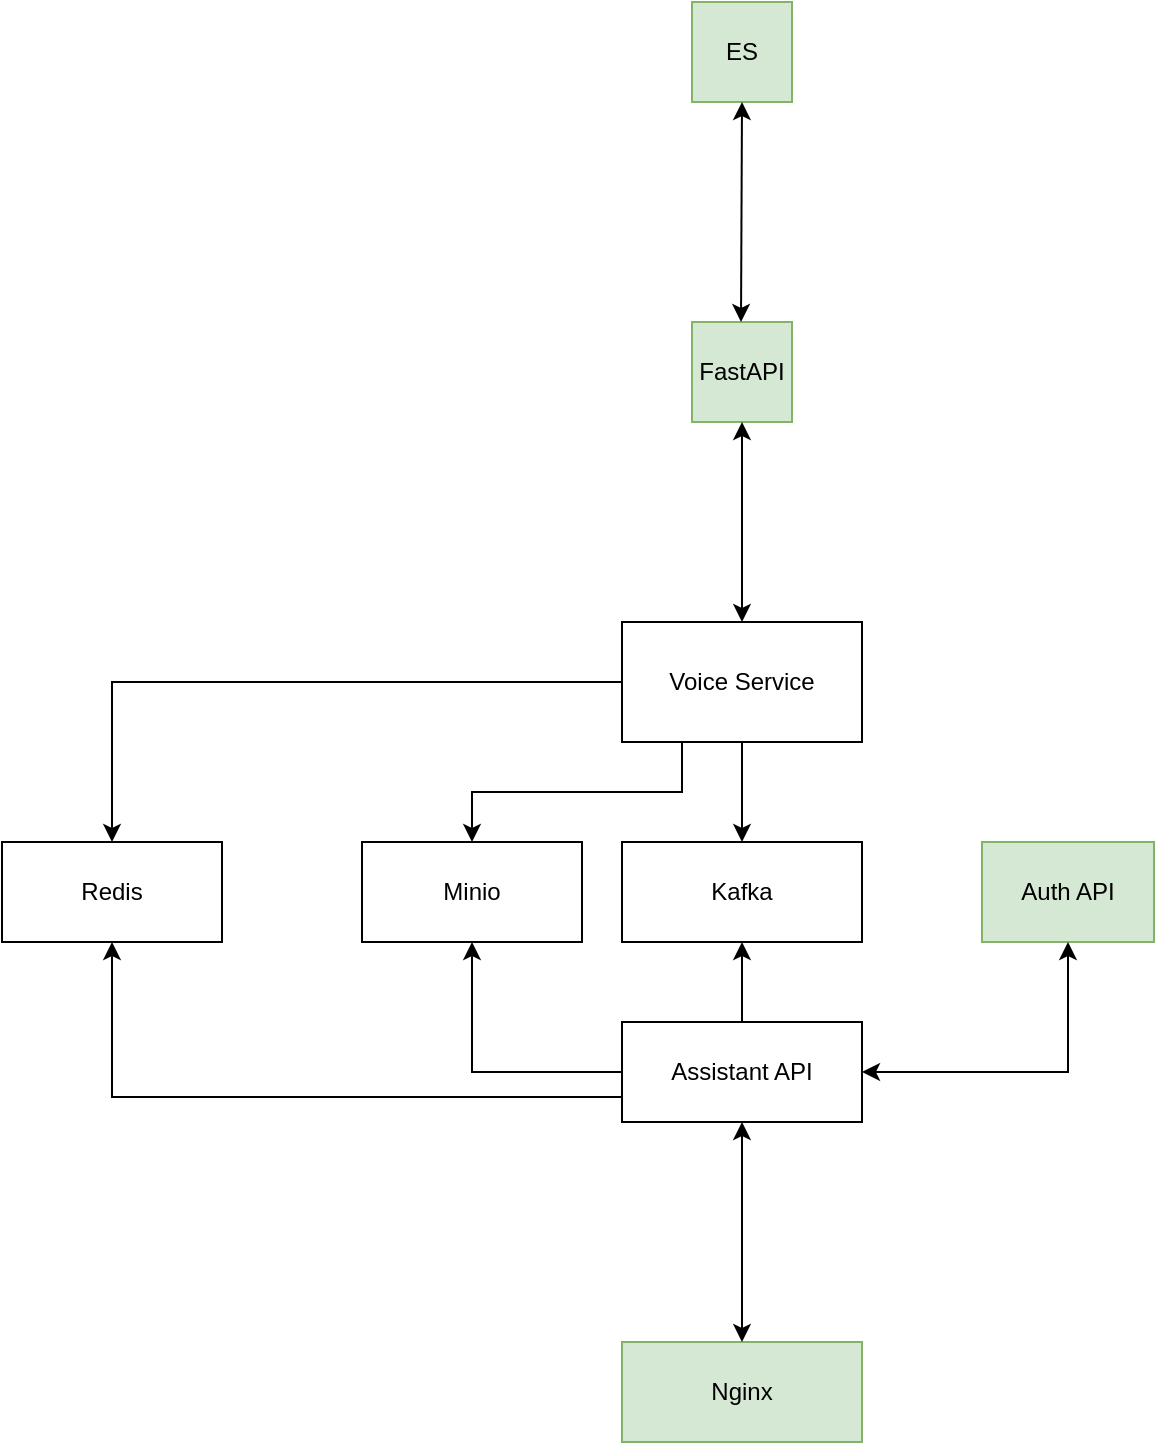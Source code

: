 <mxfile version="20.5.3" type="device"><diagram id="Ix7QWcQuGPu8SkgUfga9" name="Страница 1"><mxGraphModel dx="1298" dy="866" grid="1" gridSize="10" guides="1" tooltips="1" connect="1" arrows="1" fold="1" page="1" pageScale="1" pageWidth="827" pageHeight="1169" math="0" shadow="0"><root><mxCell id="0"/><mxCell id="1" parent="0"/><mxCell id="u7zNJJLeJ_4J5_nsvkjZ-1" value="ES" style="rounded=0;whiteSpace=wrap;html=1;fillColor=#d5e8d4;strokeColor=#82b366;" vertex="1" parent="1"><mxGeometry x="565" y="90" width="50" height="50" as="geometry"/></mxCell><mxCell id="u7zNJJLeJ_4J5_nsvkjZ-3" value="FastAPI" style="rounded=0;whiteSpace=wrap;html=1;fillColor=#d5e8d4;strokeColor=#82b366;" vertex="1" parent="1"><mxGeometry x="565" y="250" width="50" height="50" as="geometry"/></mxCell><mxCell id="u7zNJJLeJ_4J5_nsvkjZ-24" style="edgeStyle=orthogonalEdgeStyle;rounded=0;orthogonalLoop=1;jettySize=auto;html=1;exitX=0.5;exitY=0;exitDx=0;exitDy=0;entryX=0.5;entryY=1;entryDx=0;entryDy=0;fontFamily=Helvetica;fontSize=12;fontColor=default;" edge="1" parent="1" source="u7zNJJLeJ_4J5_nsvkjZ-5" target="u7zNJJLeJ_4J5_nsvkjZ-23"><mxGeometry relative="1" as="geometry"/></mxCell><mxCell id="u7zNJJLeJ_4J5_nsvkjZ-34" style="edgeStyle=orthogonalEdgeStyle;rounded=0;orthogonalLoop=1;jettySize=auto;html=1;exitX=0;exitY=0.5;exitDx=0;exitDy=0;entryX=0.5;entryY=1;entryDx=0;entryDy=0;fontFamily=Helvetica;fontSize=12;fontColor=default;" edge="1" parent="1" source="u7zNJJLeJ_4J5_nsvkjZ-5" target="u7zNJJLeJ_4J5_nsvkjZ-28"><mxGeometry relative="1" as="geometry"/></mxCell><mxCell id="u7zNJJLeJ_4J5_nsvkjZ-40" style="edgeStyle=orthogonalEdgeStyle;rounded=0;orthogonalLoop=1;jettySize=auto;html=1;exitX=0;exitY=0.75;exitDx=0;exitDy=0;entryX=0.5;entryY=1;entryDx=0;entryDy=0;fontFamily=Helvetica;fontSize=12;fontColor=default;" edge="1" parent="1" source="u7zNJJLeJ_4J5_nsvkjZ-5" target="u7zNJJLeJ_4J5_nsvkjZ-33"><mxGeometry relative="1" as="geometry"/></mxCell><mxCell id="u7zNJJLeJ_4J5_nsvkjZ-5" value="Assistant API" style="rounded=0;whiteSpace=wrap;html=1;" vertex="1" parent="1"><mxGeometry x="530" y="600" width="120" height="50" as="geometry"/></mxCell><mxCell id="u7zNJJLeJ_4J5_nsvkjZ-10" value="Nginx" style="rounded=0;whiteSpace=wrap;html=1;strokeColor=#82b366;fontFamily=Helvetica;fontSize=12;fillColor=#d5e8d4;" vertex="1" parent="1"><mxGeometry x="530" y="760" width="120" height="50" as="geometry"/></mxCell><mxCell id="u7zNJJLeJ_4J5_nsvkjZ-11" value="Auth API" style="rounded=0;whiteSpace=wrap;html=1;strokeColor=#82b366;fontFamily=Helvetica;fontSize=12;fillColor=#d5e8d4;" vertex="1" parent="1"><mxGeometry x="710" y="510" width="86" height="50" as="geometry"/></mxCell><mxCell id="u7zNJJLeJ_4J5_nsvkjZ-16" value="" style="endArrow=classic;startArrow=classic;html=1;rounded=0;fontFamily=Helvetica;fontSize=12;fontColor=default;entryX=0.5;entryY=1;entryDx=0;entryDy=0;exitX=0.5;exitY=0;exitDx=0;exitDy=0;" edge="1" parent="1" source="u7zNJJLeJ_4J5_nsvkjZ-10" target="u7zNJJLeJ_4J5_nsvkjZ-5"><mxGeometry width="50" height="50" relative="1" as="geometry"><mxPoint x="560" y="720" as="sourcePoint"/><mxPoint x="610" y="670" as="targetPoint"/></mxGeometry></mxCell><mxCell id="u7zNJJLeJ_4J5_nsvkjZ-19" value="" style="endArrow=classic;startArrow=classic;html=1;rounded=0;fontFamily=Helvetica;fontSize=12;fontColor=default;entryX=0.5;entryY=1;entryDx=0;entryDy=0;" edge="1" parent="1" target="u7zNJJLeJ_4J5_nsvkjZ-1"><mxGeometry width="50" height="50" relative="1" as="geometry"><mxPoint x="589.5" y="250" as="sourcePoint"/><mxPoint x="589.5" y="190" as="targetPoint"/></mxGeometry></mxCell><mxCell id="u7zNJJLeJ_4J5_nsvkjZ-23" value="Kafka" style="rounded=0;whiteSpace=wrap;html=1;strokeColor=default;fontFamily=Helvetica;fontSize=12;fontColor=default;fillColor=default;" vertex="1" parent="1"><mxGeometry x="530" y="510" width="120" height="50" as="geometry"/></mxCell><mxCell id="u7zNJJLeJ_4J5_nsvkjZ-26" style="edgeStyle=orthogonalEdgeStyle;rounded=0;orthogonalLoop=1;jettySize=auto;html=1;exitX=0.5;exitY=1;exitDx=0;exitDy=0;entryX=0.5;entryY=0;entryDx=0;entryDy=0;fontFamily=Helvetica;fontSize=12;fontColor=default;" edge="1" parent="1" source="u7zNJJLeJ_4J5_nsvkjZ-25" target="u7zNJJLeJ_4J5_nsvkjZ-23"><mxGeometry relative="1" as="geometry"/></mxCell><mxCell id="u7zNJJLeJ_4J5_nsvkjZ-35" style="edgeStyle=orthogonalEdgeStyle;rounded=0;orthogonalLoop=1;jettySize=auto;html=1;exitX=0.25;exitY=1;exitDx=0;exitDy=0;entryX=0.5;entryY=0;entryDx=0;entryDy=0;fontFamily=Helvetica;fontSize=12;fontColor=default;" edge="1" parent="1" source="u7zNJJLeJ_4J5_nsvkjZ-25" target="u7zNJJLeJ_4J5_nsvkjZ-28"><mxGeometry relative="1" as="geometry"/></mxCell><mxCell id="u7zNJJLeJ_4J5_nsvkjZ-39" style="edgeStyle=orthogonalEdgeStyle;rounded=0;orthogonalLoop=1;jettySize=auto;html=1;exitX=0;exitY=0.5;exitDx=0;exitDy=0;entryX=0.5;entryY=0;entryDx=0;entryDy=0;fontFamily=Helvetica;fontSize=12;fontColor=default;" edge="1" parent="1" source="u7zNJJLeJ_4J5_nsvkjZ-25" target="u7zNJJLeJ_4J5_nsvkjZ-33"><mxGeometry relative="1" as="geometry"/></mxCell><mxCell id="u7zNJJLeJ_4J5_nsvkjZ-25" value="Voice Service" style="rounded=0;whiteSpace=wrap;html=1;strokeColor=default;fontFamily=Helvetica;fontSize=12;fontColor=default;fillColor=default;" vertex="1" parent="1"><mxGeometry x="530" y="400" width="120" height="60" as="geometry"/></mxCell><mxCell id="u7zNJJLeJ_4J5_nsvkjZ-28" value="Minio" style="rounded=0;whiteSpace=wrap;html=1;strokeColor=default;fontFamily=Helvetica;fontSize=12;fontColor=default;fillColor=default;" vertex="1" parent="1"><mxGeometry x="400" y="510" width="110" height="50" as="geometry"/></mxCell><mxCell id="u7zNJJLeJ_4J5_nsvkjZ-33" value="Redis" style="rounded=0;whiteSpace=wrap;html=1;strokeColor=default;fontFamily=Helvetica;fontSize=12;fontColor=default;fillColor=default;" vertex="1" parent="1"><mxGeometry x="220" y="510" width="110" height="50" as="geometry"/></mxCell><mxCell id="u7zNJJLeJ_4J5_nsvkjZ-36" value="" style="endArrow=classic;startArrow=classic;html=1;rounded=0;fontFamily=Helvetica;fontSize=12;fontColor=default;exitX=0.5;exitY=0;exitDx=0;exitDy=0;entryX=0.5;entryY=1;entryDx=0;entryDy=0;" edge="1" parent="1" source="u7zNJJLeJ_4J5_nsvkjZ-25" target="u7zNJJLeJ_4J5_nsvkjZ-3"><mxGeometry width="50" height="50" relative="1" as="geometry"><mxPoint x="560" y="370" as="sourcePoint"/><mxPoint x="610" y="320" as="targetPoint"/></mxGeometry></mxCell><mxCell id="u7zNJJLeJ_4J5_nsvkjZ-37" value="" style="endArrow=classic;startArrow=classic;html=1;rounded=0;fontFamily=Helvetica;fontSize=12;fontColor=default;entryX=0.5;entryY=1;entryDx=0;entryDy=0;exitX=1;exitY=0.5;exitDx=0;exitDy=0;" edge="1" parent="1" source="u7zNJJLeJ_4J5_nsvkjZ-5" target="u7zNJJLeJ_4J5_nsvkjZ-11"><mxGeometry width="50" height="50" relative="1" as="geometry"><mxPoint x="690" y="635" as="sourcePoint"/><mxPoint x="740" y="585" as="targetPoint"/><Array as="points"><mxPoint x="753" y="625"/></Array></mxGeometry></mxCell></root></mxGraphModel></diagram></mxfile>